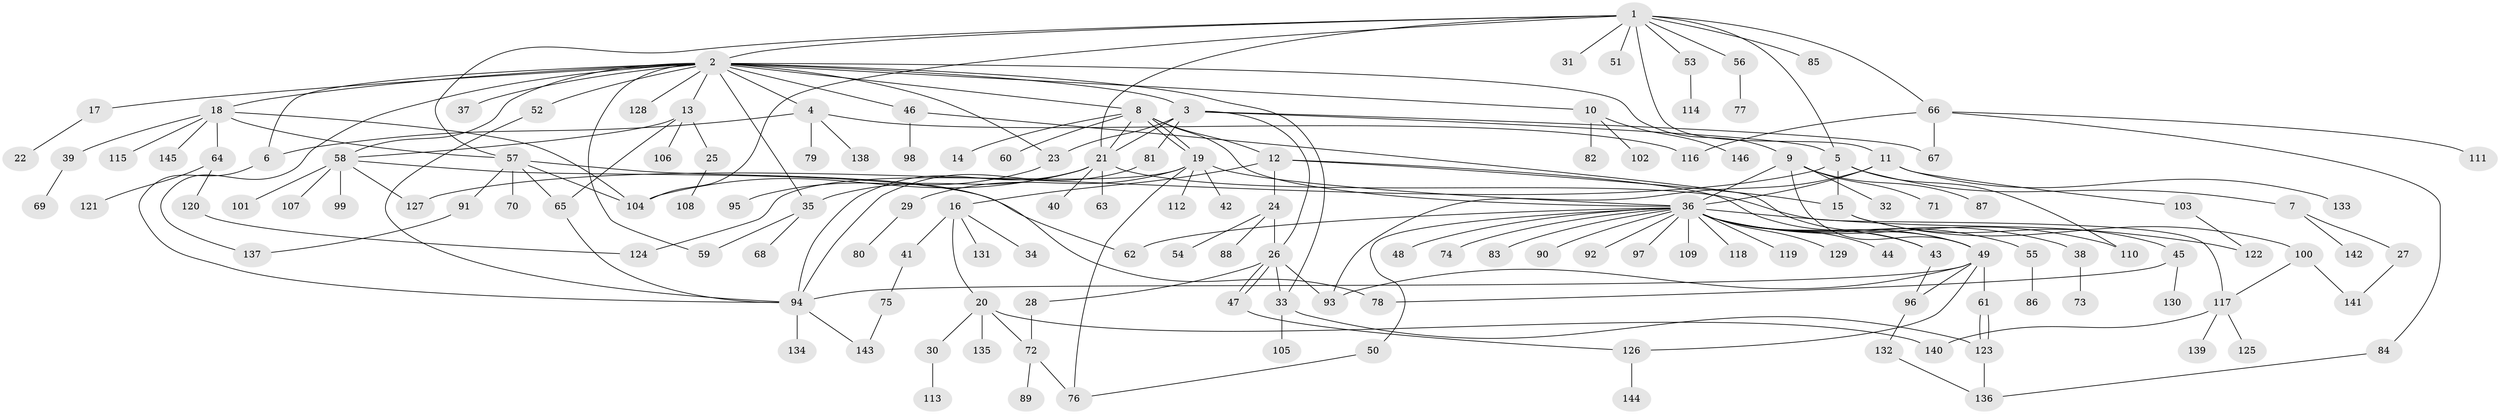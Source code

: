 // coarse degree distribution, {11: 0.011494252873563218, 17: 0.011494252873563218, 7: 0.05747126436781609, 5: 0.04597701149425287, 6: 0.04597701149425287, 3: 0.05747126436781609, 2: 0.22988505747126436, 1: 0.47126436781609193, 14: 0.011494252873563218, 22: 0.011494252873563218, 4: 0.034482758620689655, 9: 0.011494252873563218}
// Generated by graph-tools (version 1.1) at 2025/18/03/04/25 18:18:18]
// undirected, 146 vertices, 198 edges
graph export_dot {
graph [start="1"]
  node [color=gray90,style=filled];
  1;
  2;
  3;
  4;
  5;
  6;
  7;
  8;
  9;
  10;
  11;
  12;
  13;
  14;
  15;
  16;
  17;
  18;
  19;
  20;
  21;
  22;
  23;
  24;
  25;
  26;
  27;
  28;
  29;
  30;
  31;
  32;
  33;
  34;
  35;
  36;
  37;
  38;
  39;
  40;
  41;
  42;
  43;
  44;
  45;
  46;
  47;
  48;
  49;
  50;
  51;
  52;
  53;
  54;
  55;
  56;
  57;
  58;
  59;
  60;
  61;
  62;
  63;
  64;
  65;
  66;
  67;
  68;
  69;
  70;
  71;
  72;
  73;
  74;
  75;
  76;
  77;
  78;
  79;
  80;
  81;
  82;
  83;
  84;
  85;
  86;
  87;
  88;
  89;
  90;
  91;
  92;
  93;
  94;
  95;
  96;
  97;
  98;
  99;
  100;
  101;
  102;
  103;
  104;
  105;
  106;
  107;
  108;
  109;
  110;
  111;
  112;
  113;
  114;
  115;
  116;
  117;
  118;
  119;
  120;
  121;
  122;
  123;
  124;
  125;
  126;
  127;
  128;
  129;
  130;
  131;
  132;
  133;
  134;
  135;
  136;
  137;
  138;
  139;
  140;
  141;
  142;
  143;
  144;
  145;
  146;
  1 -- 2;
  1 -- 5;
  1 -- 11;
  1 -- 21;
  1 -- 31;
  1 -- 51;
  1 -- 53;
  1 -- 56;
  1 -- 57;
  1 -- 66;
  1 -- 85;
  1 -- 104;
  2 -- 3;
  2 -- 4;
  2 -- 6;
  2 -- 8;
  2 -- 9;
  2 -- 10;
  2 -- 13;
  2 -- 17;
  2 -- 18;
  2 -- 23;
  2 -- 33;
  2 -- 35;
  2 -- 37;
  2 -- 46;
  2 -- 52;
  2 -- 58;
  2 -- 59;
  2 -- 128;
  2 -- 137;
  3 -- 5;
  3 -- 21;
  3 -- 23;
  3 -- 26;
  3 -- 67;
  3 -- 81;
  4 -- 6;
  4 -- 79;
  4 -- 116;
  4 -- 138;
  5 -- 7;
  5 -- 15;
  5 -- 110;
  5 -- 127;
  6 -- 94;
  7 -- 27;
  7 -- 142;
  8 -- 12;
  8 -- 14;
  8 -- 19;
  8 -- 19;
  8 -- 21;
  8 -- 36;
  8 -- 60;
  9 -- 32;
  9 -- 36;
  9 -- 49;
  9 -- 71;
  9 -- 87;
  10 -- 82;
  10 -- 102;
  10 -- 146;
  11 -- 36;
  11 -- 93;
  11 -- 103;
  11 -- 133;
  12 -- 15;
  12 -- 16;
  12 -- 24;
  12 -- 43;
  13 -- 25;
  13 -- 58;
  13 -- 65;
  13 -- 106;
  15 -- 45;
  15 -- 100;
  16 -- 20;
  16 -- 34;
  16 -- 41;
  16 -- 131;
  17 -- 22;
  18 -- 39;
  18 -- 57;
  18 -- 64;
  18 -- 104;
  18 -- 115;
  18 -- 145;
  19 -- 29;
  19 -- 36;
  19 -- 42;
  19 -- 76;
  19 -- 112;
  19 -- 124;
  20 -- 30;
  20 -- 72;
  20 -- 135;
  20 -- 140;
  21 -- 35;
  21 -- 40;
  21 -- 63;
  21 -- 94;
  21 -- 104;
  21 -- 117;
  23 -- 95;
  24 -- 26;
  24 -- 54;
  24 -- 88;
  25 -- 108;
  26 -- 28;
  26 -- 33;
  26 -- 47;
  26 -- 47;
  26 -- 93;
  27 -- 141;
  28 -- 72;
  29 -- 80;
  30 -- 113;
  33 -- 105;
  33 -- 123;
  35 -- 59;
  35 -- 68;
  36 -- 38;
  36 -- 43;
  36 -- 44;
  36 -- 48;
  36 -- 49;
  36 -- 50;
  36 -- 55;
  36 -- 62;
  36 -- 74;
  36 -- 83;
  36 -- 90;
  36 -- 92;
  36 -- 97;
  36 -- 109;
  36 -- 110;
  36 -- 118;
  36 -- 119;
  36 -- 122;
  36 -- 129;
  38 -- 73;
  39 -- 69;
  41 -- 75;
  43 -- 96;
  45 -- 78;
  45 -- 130;
  46 -- 49;
  46 -- 98;
  47 -- 126;
  49 -- 61;
  49 -- 93;
  49 -- 94;
  49 -- 96;
  49 -- 126;
  50 -- 76;
  52 -- 94;
  53 -- 114;
  55 -- 86;
  56 -- 77;
  57 -- 65;
  57 -- 70;
  57 -- 78;
  57 -- 91;
  57 -- 104;
  58 -- 62;
  58 -- 99;
  58 -- 101;
  58 -- 107;
  58 -- 127;
  61 -- 123;
  61 -- 123;
  64 -- 120;
  64 -- 121;
  65 -- 94;
  66 -- 67;
  66 -- 84;
  66 -- 111;
  66 -- 116;
  72 -- 76;
  72 -- 89;
  75 -- 143;
  81 -- 94;
  84 -- 136;
  91 -- 137;
  94 -- 134;
  94 -- 143;
  96 -- 132;
  100 -- 117;
  100 -- 141;
  103 -- 122;
  117 -- 125;
  117 -- 139;
  117 -- 140;
  120 -- 124;
  123 -- 136;
  126 -- 144;
  132 -- 136;
}
